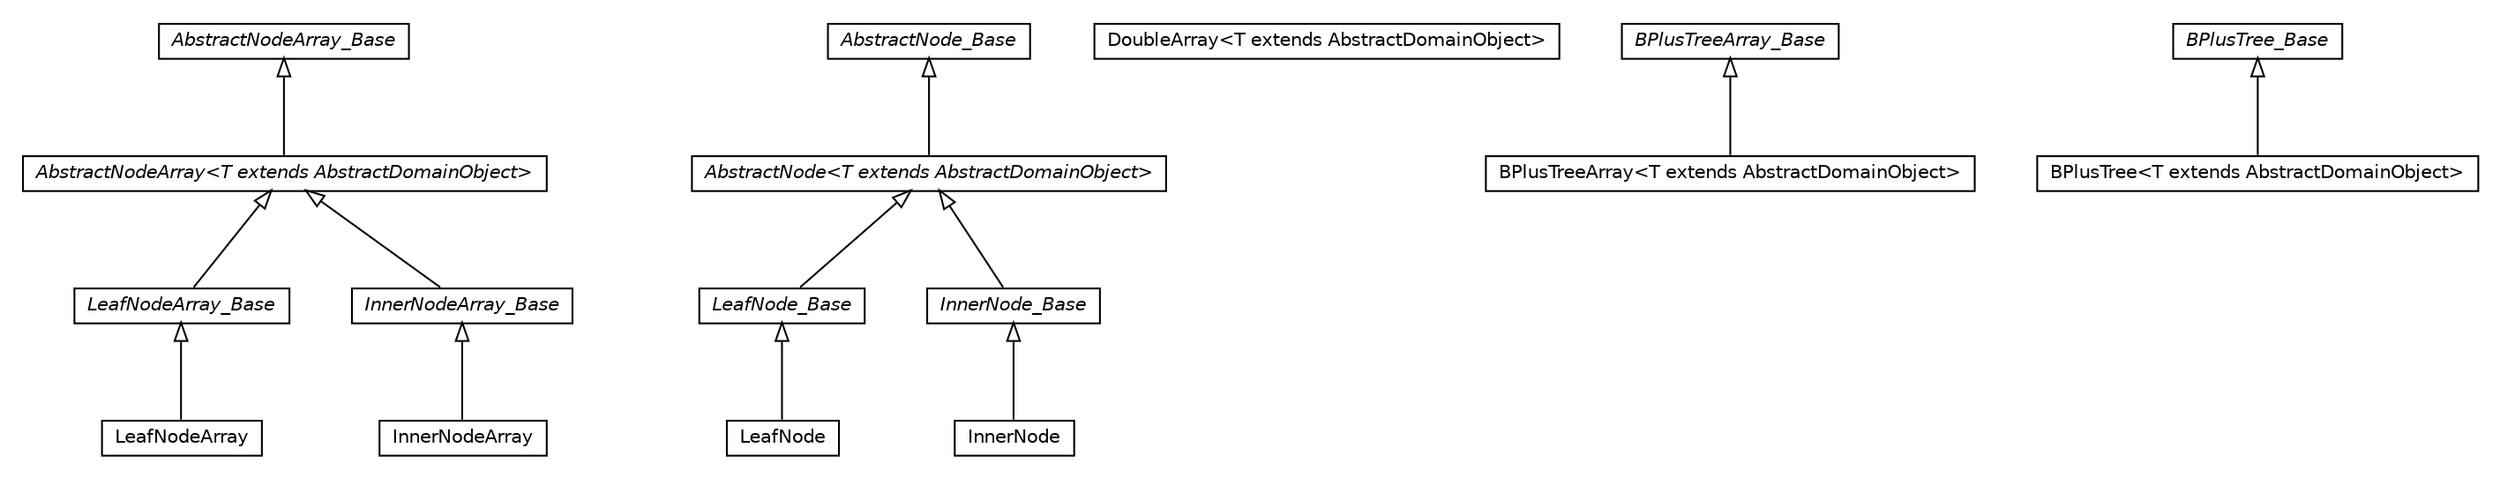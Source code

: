#!/usr/local/bin/dot
#
# Class diagram 
# Generated by UMLGraph version 5.1 (http://www.umlgraph.org/)
#

digraph G {
	edge [fontname="Helvetica",fontsize=10,labelfontname="Helvetica",labelfontsize=10];
	node [fontname="Helvetica",fontsize=10,shape=plaintext];
	nodesep=0.25;
	ranksep=0.5;
	// pt.ist.fenixframework.core.adt.bplustree.LeafNodeArray_Base
	c2778 [label=<<table title="pt.ist.fenixframework.core.adt.bplustree.LeafNodeArray_Base" border="0" cellborder="1" cellspacing="0" cellpadding="2" port="p" href="./LeafNodeArray_Base.html">
		<tr><td><table border="0" cellspacing="0" cellpadding="1">
<tr><td align="center" balign="center"><font face="Helvetica-Oblique"> LeafNodeArray_Base </font></td></tr>
		</table></td></tr>
		</table>>, fontname="Helvetica", fontcolor="black", fontsize=10.0];
	// pt.ist.fenixframework.core.adt.bplustree.LeafNodeArray
	c2779 [label=<<table title="pt.ist.fenixframework.core.adt.bplustree.LeafNodeArray" border="0" cellborder="1" cellspacing="0" cellpadding="2" port="p" href="./LeafNodeArray.html">
		<tr><td><table border="0" cellspacing="0" cellpadding="1">
<tr><td align="center" balign="center"> LeafNodeArray </td></tr>
		</table></td></tr>
		</table>>, fontname="Helvetica", fontcolor="black", fontsize=10.0];
	// pt.ist.fenixframework.core.adt.bplustree.LeafNode_Base
	c2780 [label=<<table title="pt.ist.fenixframework.core.adt.bplustree.LeafNode_Base" border="0" cellborder="1" cellspacing="0" cellpadding="2" port="p" href="./LeafNode_Base.html">
		<tr><td><table border="0" cellspacing="0" cellpadding="1">
<tr><td align="center" balign="center"><font face="Helvetica-Oblique"> LeafNode_Base </font></td></tr>
		</table></td></tr>
		</table>>, fontname="Helvetica", fontcolor="black", fontsize=10.0];
	// pt.ist.fenixframework.core.adt.bplustree.LeafNode
	c2781 [label=<<table title="pt.ist.fenixframework.core.adt.bplustree.LeafNode" border="0" cellborder="1" cellspacing="0" cellpadding="2" port="p" href="./LeafNode.html">
		<tr><td><table border="0" cellspacing="0" cellpadding="1">
<tr><td align="center" balign="center"> LeafNode </td></tr>
		</table></td></tr>
		</table>>, fontname="Helvetica", fontcolor="black", fontsize=10.0];
	// pt.ist.fenixframework.core.adt.bplustree.InnerNodeArray_Base
	c2782 [label=<<table title="pt.ist.fenixframework.core.adt.bplustree.InnerNodeArray_Base" border="0" cellborder="1" cellspacing="0" cellpadding="2" port="p" href="./InnerNodeArray_Base.html">
		<tr><td><table border="0" cellspacing="0" cellpadding="1">
<tr><td align="center" balign="center"><font face="Helvetica-Oblique"> InnerNodeArray_Base </font></td></tr>
		</table></td></tr>
		</table>>, fontname="Helvetica", fontcolor="black", fontsize=10.0];
	// pt.ist.fenixframework.core.adt.bplustree.InnerNodeArray
	c2783 [label=<<table title="pt.ist.fenixframework.core.adt.bplustree.InnerNodeArray" border="0" cellborder="1" cellspacing="0" cellpadding="2" port="p" href="./InnerNodeArray.html">
		<tr><td><table border="0" cellspacing="0" cellpadding="1">
<tr><td align="center" balign="center"> InnerNodeArray </td></tr>
		</table></td></tr>
		</table>>, fontname="Helvetica", fontcolor="black", fontsize=10.0];
	// pt.ist.fenixframework.core.adt.bplustree.InnerNode_Base
	c2784 [label=<<table title="pt.ist.fenixframework.core.adt.bplustree.InnerNode_Base" border="0" cellborder="1" cellspacing="0" cellpadding="2" port="p" href="./InnerNode_Base.html">
		<tr><td><table border="0" cellspacing="0" cellpadding="1">
<tr><td align="center" balign="center"><font face="Helvetica-Oblique"> InnerNode_Base </font></td></tr>
		</table></td></tr>
		</table>>, fontname="Helvetica", fontcolor="black", fontsize=10.0];
	// pt.ist.fenixframework.core.adt.bplustree.InnerNode
	c2785 [label=<<table title="pt.ist.fenixframework.core.adt.bplustree.InnerNode" border="0" cellborder="1" cellspacing="0" cellpadding="2" port="p" href="./InnerNode.html">
		<tr><td><table border="0" cellspacing="0" cellpadding="1">
<tr><td align="center" balign="center"> InnerNode </td></tr>
		</table></td></tr>
		</table>>, fontname="Helvetica", fontcolor="black", fontsize=10.0];
	// pt.ist.fenixframework.core.adt.bplustree.DoubleArray<T extends pt.ist.fenixframework.core.AbstractDomainObject>
	c2786 [label=<<table title="pt.ist.fenixframework.core.adt.bplustree.DoubleArray" border="0" cellborder="1" cellspacing="0" cellpadding="2" port="p" href="./DoubleArray.html">
		<tr><td><table border="0" cellspacing="0" cellpadding="1">
<tr><td align="center" balign="center"> DoubleArray&lt;T extends AbstractDomainObject&gt; </td></tr>
		</table></td></tr>
		</table>>, fontname="Helvetica", fontcolor="black", fontsize=10.0];
	// pt.ist.fenixframework.core.adt.bplustree.BPlusTreeArray_Base
	c2787 [label=<<table title="pt.ist.fenixframework.core.adt.bplustree.BPlusTreeArray_Base" border="0" cellborder="1" cellspacing="0" cellpadding="2" port="p" href="./BPlusTreeArray_Base.html">
		<tr><td><table border="0" cellspacing="0" cellpadding="1">
<tr><td align="center" balign="center"><font face="Helvetica-Oblique"> BPlusTreeArray_Base </font></td></tr>
		</table></td></tr>
		</table>>, fontname="Helvetica", fontcolor="black", fontsize=10.0];
	// pt.ist.fenixframework.core.adt.bplustree.BPlusTreeArray<T extends pt.ist.fenixframework.core.AbstractDomainObject>
	c2788 [label=<<table title="pt.ist.fenixframework.core.adt.bplustree.BPlusTreeArray" border="0" cellborder="1" cellspacing="0" cellpadding="2" port="p" href="./BPlusTreeArray.html">
		<tr><td><table border="0" cellspacing="0" cellpadding="1">
<tr><td align="center" balign="center"> BPlusTreeArray&lt;T extends AbstractDomainObject&gt; </td></tr>
		</table></td></tr>
		</table>>, fontname="Helvetica", fontcolor="black", fontsize=10.0];
	// pt.ist.fenixframework.core.adt.bplustree.BPlusTree_Base
	c2789 [label=<<table title="pt.ist.fenixframework.core.adt.bplustree.BPlusTree_Base" border="0" cellborder="1" cellspacing="0" cellpadding="2" port="p" href="./BPlusTree_Base.html">
		<tr><td><table border="0" cellspacing="0" cellpadding="1">
<tr><td align="center" balign="center"><font face="Helvetica-Oblique"> BPlusTree_Base </font></td></tr>
		</table></td></tr>
		</table>>, fontname="Helvetica", fontcolor="black", fontsize=10.0];
	// pt.ist.fenixframework.core.adt.bplustree.BPlusTree<T extends pt.ist.fenixframework.core.AbstractDomainObject>
	c2790 [label=<<table title="pt.ist.fenixframework.core.adt.bplustree.BPlusTree" border="0" cellborder="1" cellspacing="0" cellpadding="2" port="p" href="./BPlusTree.html">
		<tr><td><table border="0" cellspacing="0" cellpadding="1">
<tr><td align="center" balign="center"> BPlusTree&lt;T extends AbstractDomainObject&gt; </td></tr>
		</table></td></tr>
		</table>>, fontname="Helvetica", fontcolor="black", fontsize=10.0];
	// pt.ist.fenixframework.core.adt.bplustree.AbstractNodeArray_Base
	c2791 [label=<<table title="pt.ist.fenixframework.core.adt.bplustree.AbstractNodeArray_Base" border="0" cellborder="1" cellspacing="0" cellpadding="2" port="p" href="./AbstractNodeArray_Base.html">
		<tr><td><table border="0" cellspacing="0" cellpadding="1">
<tr><td align="center" balign="center"><font face="Helvetica-Oblique"> AbstractNodeArray_Base </font></td></tr>
		</table></td></tr>
		</table>>, fontname="Helvetica", fontcolor="black", fontsize=10.0];
	// pt.ist.fenixframework.core.adt.bplustree.AbstractNodeArray<T extends pt.ist.fenixframework.core.AbstractDomainObject>
	c2792 [label=<<table title="pt.ist.fenixframework.core.adt.bplustree.AbstractNodeArray" border="0" cellborder="1" cellspacing="0" cellpadding="2" port="p" href="./AbstractNodeArray.html">
		<tr><td><table border="0" cellspacing="0" cellpadding="1">
<tr><td align="center" balign="center"><font face="Helvetica-Oblique"> AbstractNodeArray&lt;T extends AbstractDomainObject&gt; </font></td></tr>
		</table></td></tr>
		</table>>, fontname="Helvetica", fontcolor="black", fontsize=10.0];
	// pt.ist.fenixframework.core.adt.bplustree.AbstractNode_Base
	c2793 [label=<<table title="pt.ist.fenixframework.core.adt.bplustree.AbstractNode_Base" border="0" cellborder="1" cellspacing="0" cellpadding="2" port="p" href="./AbstractNode_Base.html">
		<tr><td><table border="0" cellspacing="0" cellpadding="1">
<tr><td align="center" balign="center"><font face="Helvetica-Oblique"> AbstractNode_Base </font></td></tr>
		</table></td></tr>
		</table>>, fontname="Helvetica", fontcolor="black", fontsize=10.0];
	// pt.ist.fenixframework.core.adt.bplustree.AbstractNode<T extends pt.ist.fenixframework.core.AbstractDomainObject>
	c2794 [label=<<table title="pt.ist.fenixframework.core.adt.bplustree.AbstractNode" border="0" cellborder="1" cellspacing="0" cellpadding="2" port="p" href="./AbstractNode.html">
		<tr><td><table border="0" cellspacing="0" cellpadding="1">
<tr><td align="center" balign="center"><font face="Helvetica-Oblique"> AbstractNode&lt;T extends AbstractDomainObject&gt; </font></td></tr>
		</table></td></tr>
		</table>>, fontname="Helvetica", fontcolor="black", fontsize=10.0];
	//pt.ist.fenixframework.core.adt.bplustree.LeafNodeArray_Base extends pt.ist.fenixframework.core.adt.bplustree.AbstractNodeArray
	c2792:p -> c2778:p [dir=back,arrowtail=empty];
	//pt.ist.fenixframework.core.adt.bplustree.LeafNodeArray extends pt.ist.fenixframework.core.adt.bplustree.LeafNodeArray_Base
	c2778:p -> c2779:p [dir=back,arrowtail=empty];
	//pt.ist.fenixframework.core.adt.bplustree.LeafNode_Base extends pt.ist.fenixframework.core.adt.bplustree.AbstractNode
	c2794:p -> c2780:p [dir=back,arrowtail=empty];
	//pt.ist.fenixframework.core.adt.bplustree.LeafNode extends pt.ist.fenixframework.core.adt.bplustree.LeafNode_Base
	c2780:p -> c2781:p [dir=back,arrowtail=empty];
	//pt.ist.fenixframework.core.adt.bplustree.InnerNodeArray_Base extends pt.ist.fenixframework.core.adt.bplustree.AbstractNodeArray
	c2792:p -> c2782:p [dir=back,arrowtail=empty];
	//pt.ist.fenixframework.core.adt.bplustree.InnerNodeArray extends pt.ist.fenixframework.core.adt.bplustree.InnerNodeArray_Base
	c2782:p -> c2783:p [dir=back,arrowtail=empty];
	//pt.ist.fenixframework.core.adt.bplustree.InnerNode_Base extends pt.ist.fenixframework.core.adt.bplustree.AbstractNode
	c2794:p -> c2784:p [dir=back,arrowtail=empty];
	//pt.ist.fenixframework.core.adt.bplustree.InnerNode extends pt.ist.fenixframework.core.adt.bplustree.InnerNode_Base
	c2784:p -> c2785:p [dir=back,arrowtail=empty];
	//pt.ist.fenixframework.core.adt.bplustree.BPlusTreeArray<T extends pt.ist.fenixframework.core.AbstractDomainObject> extends pt.ist.fenixframework.core.adt.bplustree.BPlusTreeArray_Base
	c2787:p -> c2788:p [dir=back,arrowtail=empty];
	//pt.ist.fenixframework.core.adt.bplustree.BPlusTree<T extends pt.ist.fenixframework.core.AbstractDomainObject> extends pt.ist.fenixframework.core.adt.bplustree.BPlusTree_Base
	c2789:p -> c2790:p [dir=back,arrowtail=empty];
	//pt.ist.fenixframework.core.adt.bplustree.AbstractNodeArray<T extends pt.ist.fenixframework.core.AbstractDomainObject> extends pt.ist.fenixframework.core.adt.bplustree.AbstractNodeArray_Base
	c2791:p -> c2792:p [dir=back,arrowtail=empty];
	//pt.ist.fenixframework.core.adt.bplustree.AbstractNode<T extends pt.ist.fenixframework.core.AbstractDomainObject> extends pt.ist.fenixframework.core.adt.bplustree.AbstractNode_Base
	c2793:p -> c2794:p [dir=back,arrowtail=empty];
}

